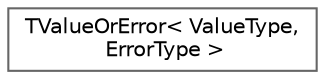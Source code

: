 digraph "Graphical Class Hierarchy"
{
 // INTERACTIVE_SVG=YES
 // LATEX_PDF_SIZE
  bgcolor="transparent";
  edge [fontname=Helvetica,fontsize=10,labelfontname=Helvetica,labelfontsize=10];
  node [fontname=Helvetica,fontsize=10,shape=box,height=0.2,width=0.4];
  rankdir="LR";
  Node0 [id="Node000000",label="TValueOrError\< ValueType,\l ErrorType \>",height=0.2,width=0.4,color="grey40", fillcolor="white", style="filled",URL="$d2/dde/classTValueOrError.html",tooltip="Type used to return either a value or an error."];
}
